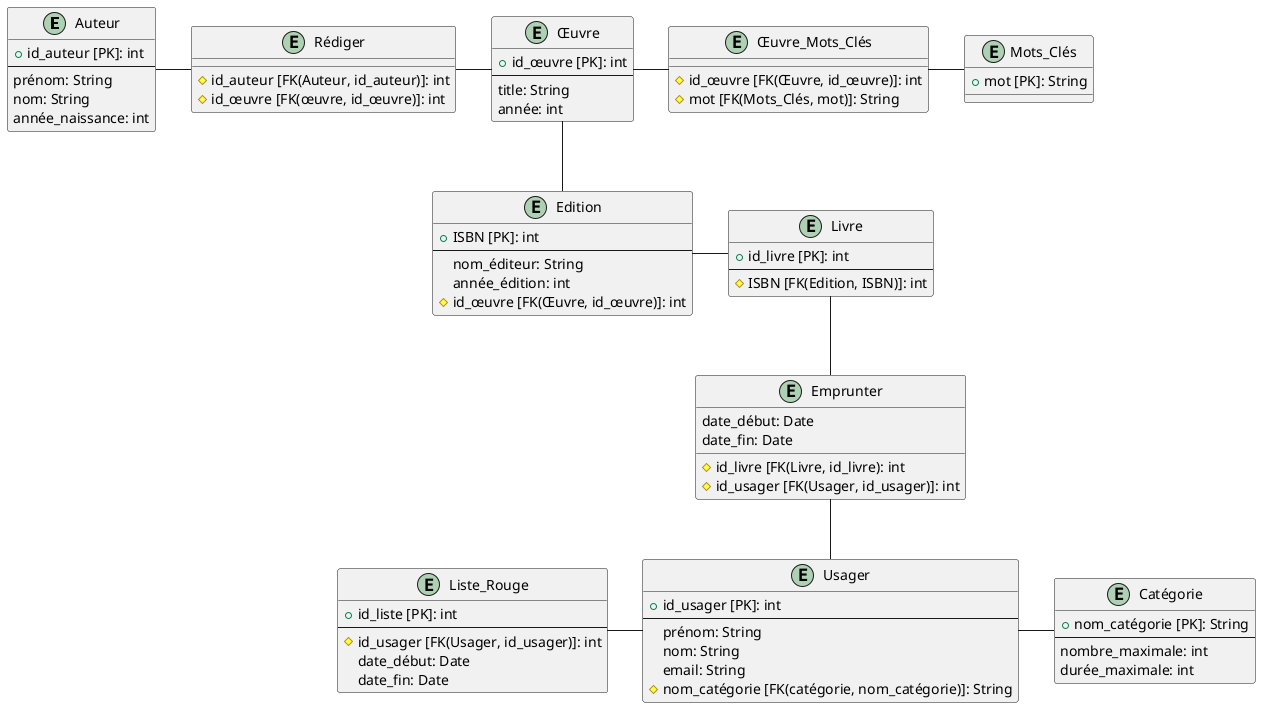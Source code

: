@startuml

entity Auteur {
    + id_auteur [PK]: int
    --
    prénom: String
    nom: String
    année_naissance: int
}

entity Rédiger {
    # id_auteur [FK(Auteur, id_auteur)]: int
    # id_œuvre [FK(œuvre, id_œuvre)]: int
}


entity Œuvre {
    + id_œuvre [PK]: int
    --
    title: String
    année: int
}

entity Œuvre_Mots_Clés {
    # id_œuvre [FK(Œuvre, id_œuvre)]: int
    # mot [FK(Mots_Clés, mot)]: String
}

entity Mots_Clés {
    + mot [PK]: String
}

entity Edition {
    + ISBN [PK]: int
    --
    nom_éditeur: String
    année_édition: int
    # id_œuvre [FK(Œuvre, id_œuvre)]: int
}

entity Livre {
    + id_livre [PK]: int
    --
    # ISBN [FK(Edition, ISBN)]: int
}

entity Emprunter {
    # id_livre [FK(Livre, id_livre): int
    # id_usager [FK(Usager, id_usager)]: int
    date_début: Date
    date_fin: Date
}

entity Usager {
    + id_usager [PK]: int
    --
    prénom: String
    nom: String
    email: String
    # nom_catégorie [FK(catégorie, nom_catégorie)]: String
}

entity Catégorie {
    + nom_catégorie [PK]: String
    --
    nombre_maximale: int
    durée_maximale: int
}

entity Liste_Rouge{
    + id_liste [PK]: int
    --
    # id_usager [FK(Usager, id_usager)]: int
    date_début: Date
    date_fin: Date
}


Auteur - Rédiger
Rédiger - Œuvre
Œuvre - Œuvre_Mots_Clés
Œuvre_Mots_Clés - Mots_Clés
Œuvre -- Edition
Edition -right- Livre
Livre -- Emprunter
Emprunter -- Usager
Usager - Catégorie
Usager -left- Liste_Rouge




@enduml